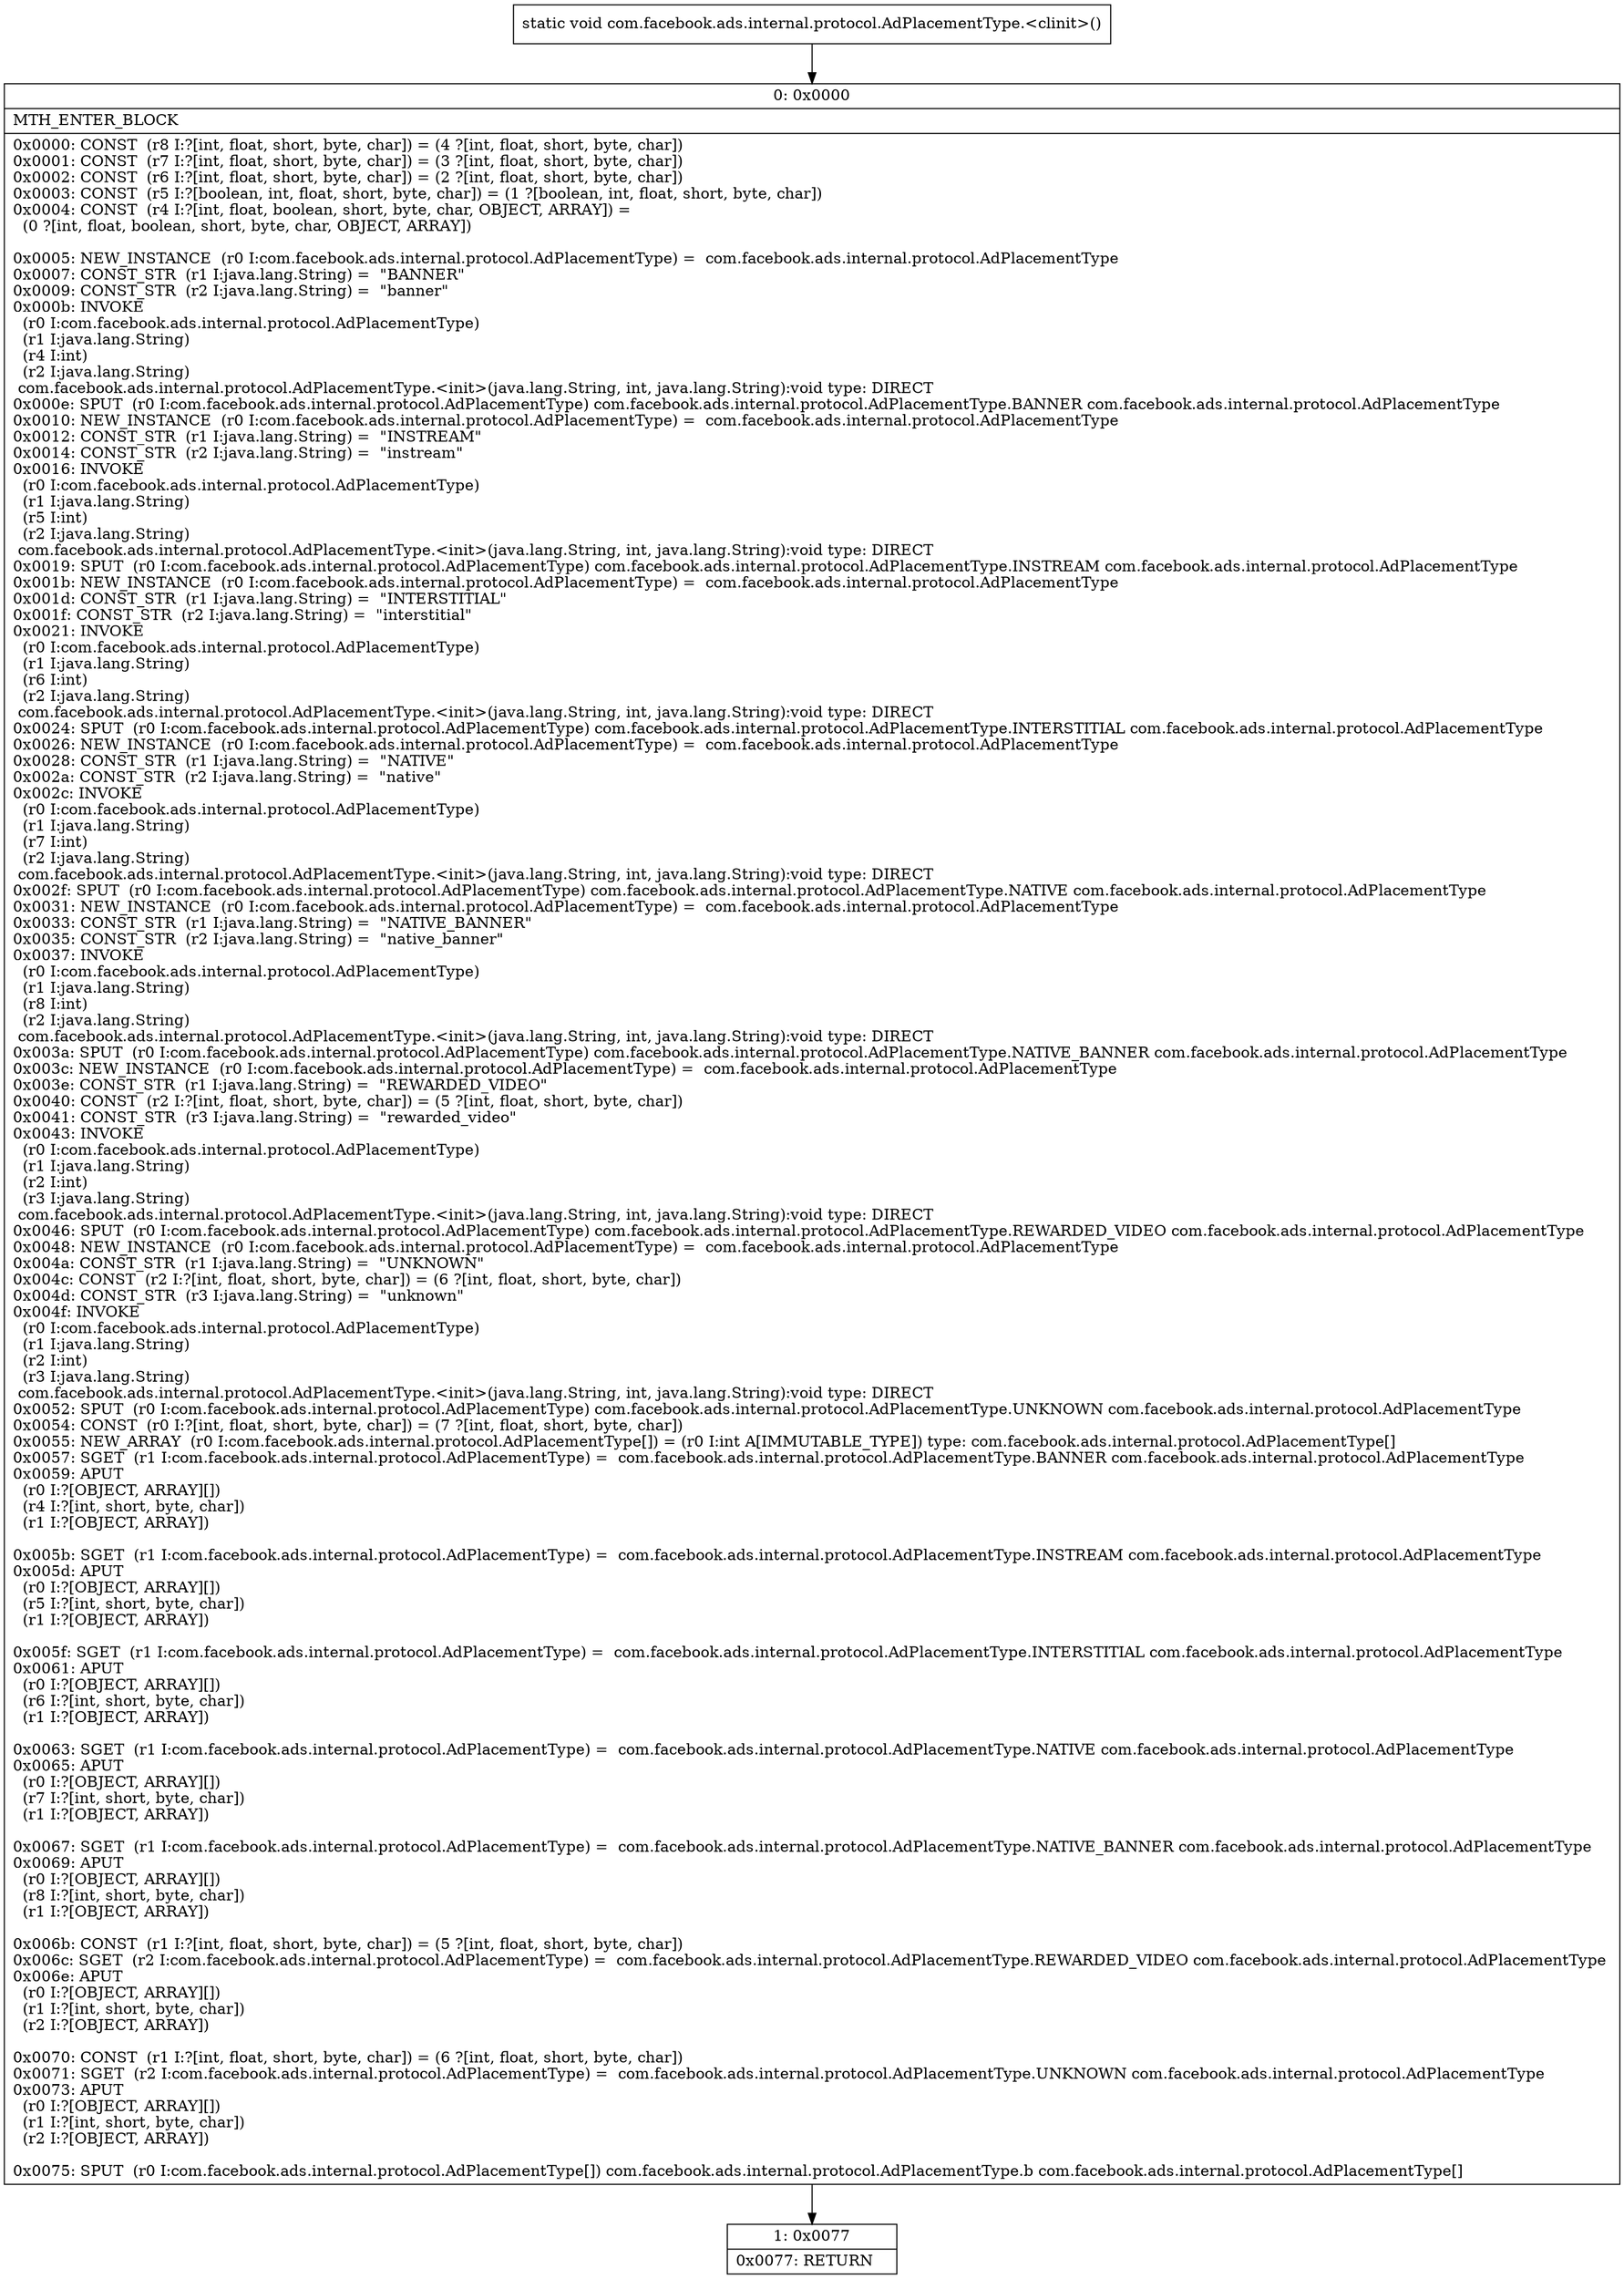 digraph "CFG forcom.facebook.ads.internal.protocol.AdPlacementType.\<clinit\>()V" {
Node_0 [shape=record,label="{0\:\ 0x0000|MTH_ENTER_BLOCK\l|0x0000: CONST  (r8 I:?[int, float, short, byte, char]) = (4 ?[int, float, short, byte, char]) \l0x0001: CONST  (r7 I:?[int, float, short, byte, char]) = (3 ?[int, float, short, byte, char]) \l0x0002: CONST  (r6 I:?[int, float, short, byte, char]) = (2 ?[int, float, short, byte, char]) \l0x0003: CONST  (r5 I:?[boolean, int, float, short, byte, char]) = (1 ?[boolean, int, float, short, byte, char]) \l0x0004: CONST  (r4 I:?[int, float, boolean, short, byte, char, OBJECT, ARRAY]) = \l  (0 ?[int, float, boolean, short, byte, char, OBJECT, ARRAY])\l \l0x0005: NEW_INSTANCE  (r0 I:com.facebook.ads.internal.protocol.AdPlacementType) =  com.facebook.ads.internal.protocol.AdPlacementType \l0x0007: CONST_STR  (r1 I:java.lang.String) =  \"BANNER\" \l0x0009: CONST_STR  (r2 I:java.lang.String) =  \"banner\" \l0x000b: INVOKE  \l  (r0 I:com.facebook.ads.internal.protocol.AdPlacementType)\l  (r1 I:java.lang.String)\l  (r4 I:int)\l  (r2 I:java.lang.String)\l com.facebook.ads.internal.protocol.AdPlacementType.\<init\>(java.lang.String, int, java.lang.String):void type: DIRECT \l0x000e: SPUT  (r0 I:com.facebook.ads.internal.protocol.AdPlacementType) com.facebook.ads.internal.protocol.AdPlacementType.BANNER com.facebook.ads.internal.protocol.AdPlacementType \l0x0010: NEW_INSTANCE  (r0 I:com.facebook.ads.internal.protocol.AdPlacementType) =  com.facebook.ads.internal.protocol.AdPlacementType \l0x0012: CONST_STR  (r1 I:java.lang.String) =  \"INSTREAM\" \l0x0014: CONST_STR  (r2 I:java.lang.String) =  \"instream\" \l0x0016: INVOKE  \l  (r0 I:com.facebook.ads.internal.protocol.AdPlacementType)\l  (r1 I:java.lang.String)\l  (r5 I:int)\l  (r2 I:java.lang.String)\l com.facebook.ads.internal.protocol.AdPlacementType.\<init\>(java.lang.String, int, java.lang.String):void type: DIRECT \l0x0019: SPUT  (r0 I:com.facebook.ads.internal.protocol.AdPlacementType) com.facebook.ads.internal.protocol.AdPlacementType.INSTREAM com.facebook.ads.internal.protocol.AdPlacementType \l0x001b: NEW_INSTANCE  (r0 I:com.facebook.ads.internal.protocol.AdPlacementType) =  com.facebook.ads.internal.protocol.AdPlacementType \l0x001d: CONST_STR  (r1 I:java.lang.String) =  \"INTERSTITIAL\" \l0x001f: CONST_STR  (r2 I:java.lang.String) =  \"interstitial\" \l0x0021: INVOKE  \l  (r0 I:com.facebook.ads.internal.protocol.AdPlacementType)\l  (r1 I:java.lang.String)\l  (r6 I:int)\l  (r2 I:java.lang.String)\l com.facebook.ads.internal.protocol.AdPlacementType.\<init\>(java.lang.String, int, java.lang.String):void type: DIRECT \l0x0024: SPUT  (r0 I:com.facebook.ads.internal.protocol.AdPlacementType) com.facebook.ads.internal.protocol.AdPlacementType.INTERSTITIAL com.facebook.ads.internal.protocol.AdPlacementType \l0x0026: NEW_INSTANCE  (r0 I:com.facebook.ads.internal.protocol.AdPlacementType) =  com.facebook.ads.internal.protocol.AdPlacementType \l0x0028: CONST_STR  (r1 I:java.lang.String) =  \"NATIVE\" \l0x002a: CONST_STR  (r2 I:java.lang.String) =  \"native\" \l0x002c: INVOKE  \l  (r0 I:com.facebook.ads.internal.protocol.AdPlacementType)\l  (r1 I:java.lang.String)\l  (r7 I:int)\l  (r2 I:java.lang.String)\l com.facebook.ads.internal.protocol.AdPlacementType.\<init\>(java.lang.String, int, java.lang.String):void type: DIRECT \l0x002f: SPUT  (r0 I:com.facebook.ads.internal.protocol.AdPlacementType) com.facebook.ads.internal.protocol.AdPlacementType.NATIVE com.facebook.ads.internal.protocol.AdPlacementType \l0x0031: NEW_INSTANCE  (r0 I:com.facebook.ads.internal.protocol.AdPlacementType) =  com.facebook.ads.internal.protocol.AdPlacementType \l0x0033: CONST_STR  (r1 I:java.lang.String) =  \"NATIVE_BANNER\" \l0x0035: CONST_STR  (r2 I:java.lang.String) =  \"native_banner\" \l0x0037: INVOKE  \l  (r0 I:com.facebook.ads.internal.protocol.AdPlacementType)\l  (r1 I:java.lang.String)\l  (r8 I:int)\l  (r2 I:java.lang.String)\l com.facebook.ads.internal.protocol.AdPlacementType.\<init\>(java.lang.String, int, java.lang.String):void type: DIRECT \l0x003a: SPUT  (r0 I:com.facebook.ads.internal.protocol.AdPlacementType) com.facebook.ads.internal.protocol.AdPlacementType.NATIVE_BANNER com.facebook.ads.internal.protocol.AdPlacementType \l0x003c: NEW_INSTANCE  (r0 I:com.facebook.ads.internal.protocol.AdPlacementType) =  com.facebook.ads.internal.protocol.AdPlacementType \l0x003e: CONST_STR  (r1 I:java.lang.String) =  \"REWARDED_VIDEO\" \l0x0040: CONST  (r2 I:?[int, float, short, byte, char]) = (5 ?[int, float, short, byte, char]) \l0x0041: CONST_STR  (r3 I:java.lang.String) =  \"rewarded_video\" \l0x0043: INVOKE  \l  (r0 I:com.facebook.ads.internal.protocol.AdPlacementType)\l  (r1 I:java.lang.String)\l  (r2 I:int)\l  (r3 I:java.lang.String)\l com.facebook.ads.internal.protocol.AdPlacementType.\<init\>(java.lang.String, int, java.lang.String):void type: DIRECT \l0x0046: SPUT  (r0 I:com.facebook.ads.internal.protocol.AdPlacementType) com.facebook.ads.internal.protocol.AdPlacementType.REWARDED_VIDEO com.facebook.ads.internal.protocol.AdPlacementType \l0x0048: NEW_INSTANCE  (r0 I:com.facebook.ads.internal.protocol.AdPlacementType) =  com.facebook.ads.internal.protocol.AdPlacementType \l0x004a: CONST_STR  (r1 I:java.lang.String) =  \"UNKNOWN\" \l0x004c: CONST  (r2 I:?[int, float, short, byte, char]) = (6 ?[int, float, short, byte, char]) \l0x004d: CONST_STR  (r3 I:java.lang.String) =  \"unknown\" \l0x004f: INVOKE  \l  (r0 I:com.facebook.ads.internal.protocol.AdPlacementType)\l  (r1 I:java.lang.String)\l  (r2 I:int)\l  (r3 I:java.lang.String)\l com.facebook.ads.internal.protocol.AdPlacementType.\<init\>(java.lang.String, int, java.lang.String):void type: DIRECT \l0x0052: SPUT  (r0 I:com.facebook.ads.internal.protocol.AdPlacementType) com.facebook.ads.internal.protocol.AdPlacementType.UNKNOWN com.facebook.ads.internal.protocol.AdPlacementType \l0x0054: CONST  (r0 I:?[int, float, short, byte, char]) = (7 ?[int, float, short, byte, char]) \l0x0055: NEW_ARRAY  (r0 I:com.facebook.ads.internal.protocol.AdPlacementType[]) = (r0 I:int A[IMMUTABLE_TYPE]) type: com.facebook.ads.internal.protocol.AdPlacementType[] \l0x0057: SGET  (r1 I:com.facebook.ads.internal.protocol.AdPlacementType) =  com.facebook.ads.internal.protocol.AdPlacementType.BANNER com.facebook.ads.internal.protocol.AdPlacementType \l0x0059: APUT  \l  (r0 I:?[OBJECT, ARRAY][])\l  (r4 I:?[int, short, byte, char])\l  (r1 I:?[OBJECT, ARRAY])\l \l0x005b: SGET  (r1 I:com.facebook.ads.internal.protocol.AdPlacementType) =  com.facebook.ads.internal.protocol.AdPlacementType.INSTREAM com.facebook.ads.internal.protocol.AdPlacementType \l0x005d: APUT  \l  (r0 I:?[OBJECT, ARRAY][])\l  (r5 I:?[int, short, byte, char])\l  (r1 I:?[OBJECT, ARRAY])\l \l0x005f: SGET  (r1 I:com.facebook.ads.internal.protocol.AdPlacementType) =  com.facebook.ads.internal.protocol.AdPlacementType.INTERSTITIAL com.facebook.ads.internal.protocol.AdPlacementType \l0x0061: APUT  \l  (r0 I:?[OBJECT, ARRAY][])\l  (r6 I:?[int, short, byte, char])\l  (r1 I:?[OBJECT, ARRAY])\l \l0x0063: SGET  (r1 I:com.facebook.ads.internal.protocol.AdPlacementType) =  com.facebook.ads.internal.protocol.AdPlacementType.NATIVE com.facebook.ads.internal.protocol.AdPlacementType \l0x0065: APUT  \l  (r0 I:?[OBJECT, ARRAY][])\l  (r7 I:?[int, short, byte, char])\l  (r1 I:?[OBJECT, ARRAY])\l \l0x0067: SGET  (r1 I:com.facebook.ads.internal.protocol.AdPlacementType) =  com.facebook.ads.internal.protocol.AdPlacementType.NATIVE_BANNER com.facebook.ads.internal.protocol.AdPlacementType \l0x0069: APUT  \l  (r0 I:?[OBJECT, ARRAY][])\l  (r8 I:?[int, short, byte, char])\l  (r1 I:?[OBJECT, ARRAY])\l \l0x006b: CONST  (r1 I:?[int, float, short, byte, char]) = (5 ?[int, float, short, byte, char]) \l0x006c: SGET  (r2 I:com.facebook.ads.internal.protocol.AdPlacementType) =  com.facebook.ads.internal.protocol.AdPlacementType.REWARDED_VIDEO com.facebook.ads.internal.protocol.AdPlacementType \l0x006e: APUT  \l  (r0 I:?[OBJECT, ARRAY][])\l  (r1 I:?[int, short, byte, char])\l  (r2 I:?[OBJECT, ARRAY])\l \l0x0070: CONST  (r1 I:?[int, float, short, byte, char]) = (6 ?[int, float, short, byte, char]) \l0x0071: SGET  (r2 I:com.facebook.ads.internal.protocol.AdPlacementType) =  com.facebook.ads.internal.protocol.AdPlacementType.UNKNOWN com.facebook.ads.internal.protocol.AdPlacementType \l0x0073: APUT  \l  (r0 I:?[OBJECT, ARRAY][])\l  (r1 I:?[int, short, byte, char])\l  (r2 I:?[OBJECT, ARRAY])\l \l0x0075: SPUT  (r0 I:com.facebook.ads.internal.protocol.AdPlacementType[]) com.facebook.ads.internal.protocol.AdPlacementType.b com.facebook.ads.internal.protocol.AdPlacementType[] \l}"];
Node_1 [shape=record,label="{1\:\ 0x0077|0x0077: RETURN   \l}"];
MethodNode[shape=record,label="{static void com.facebook.ads.internal.protocol.AdPlacementType.\<clinit\>() }"];
MethodNode -> Node_0;
Node_0 -> Node_1;
}

